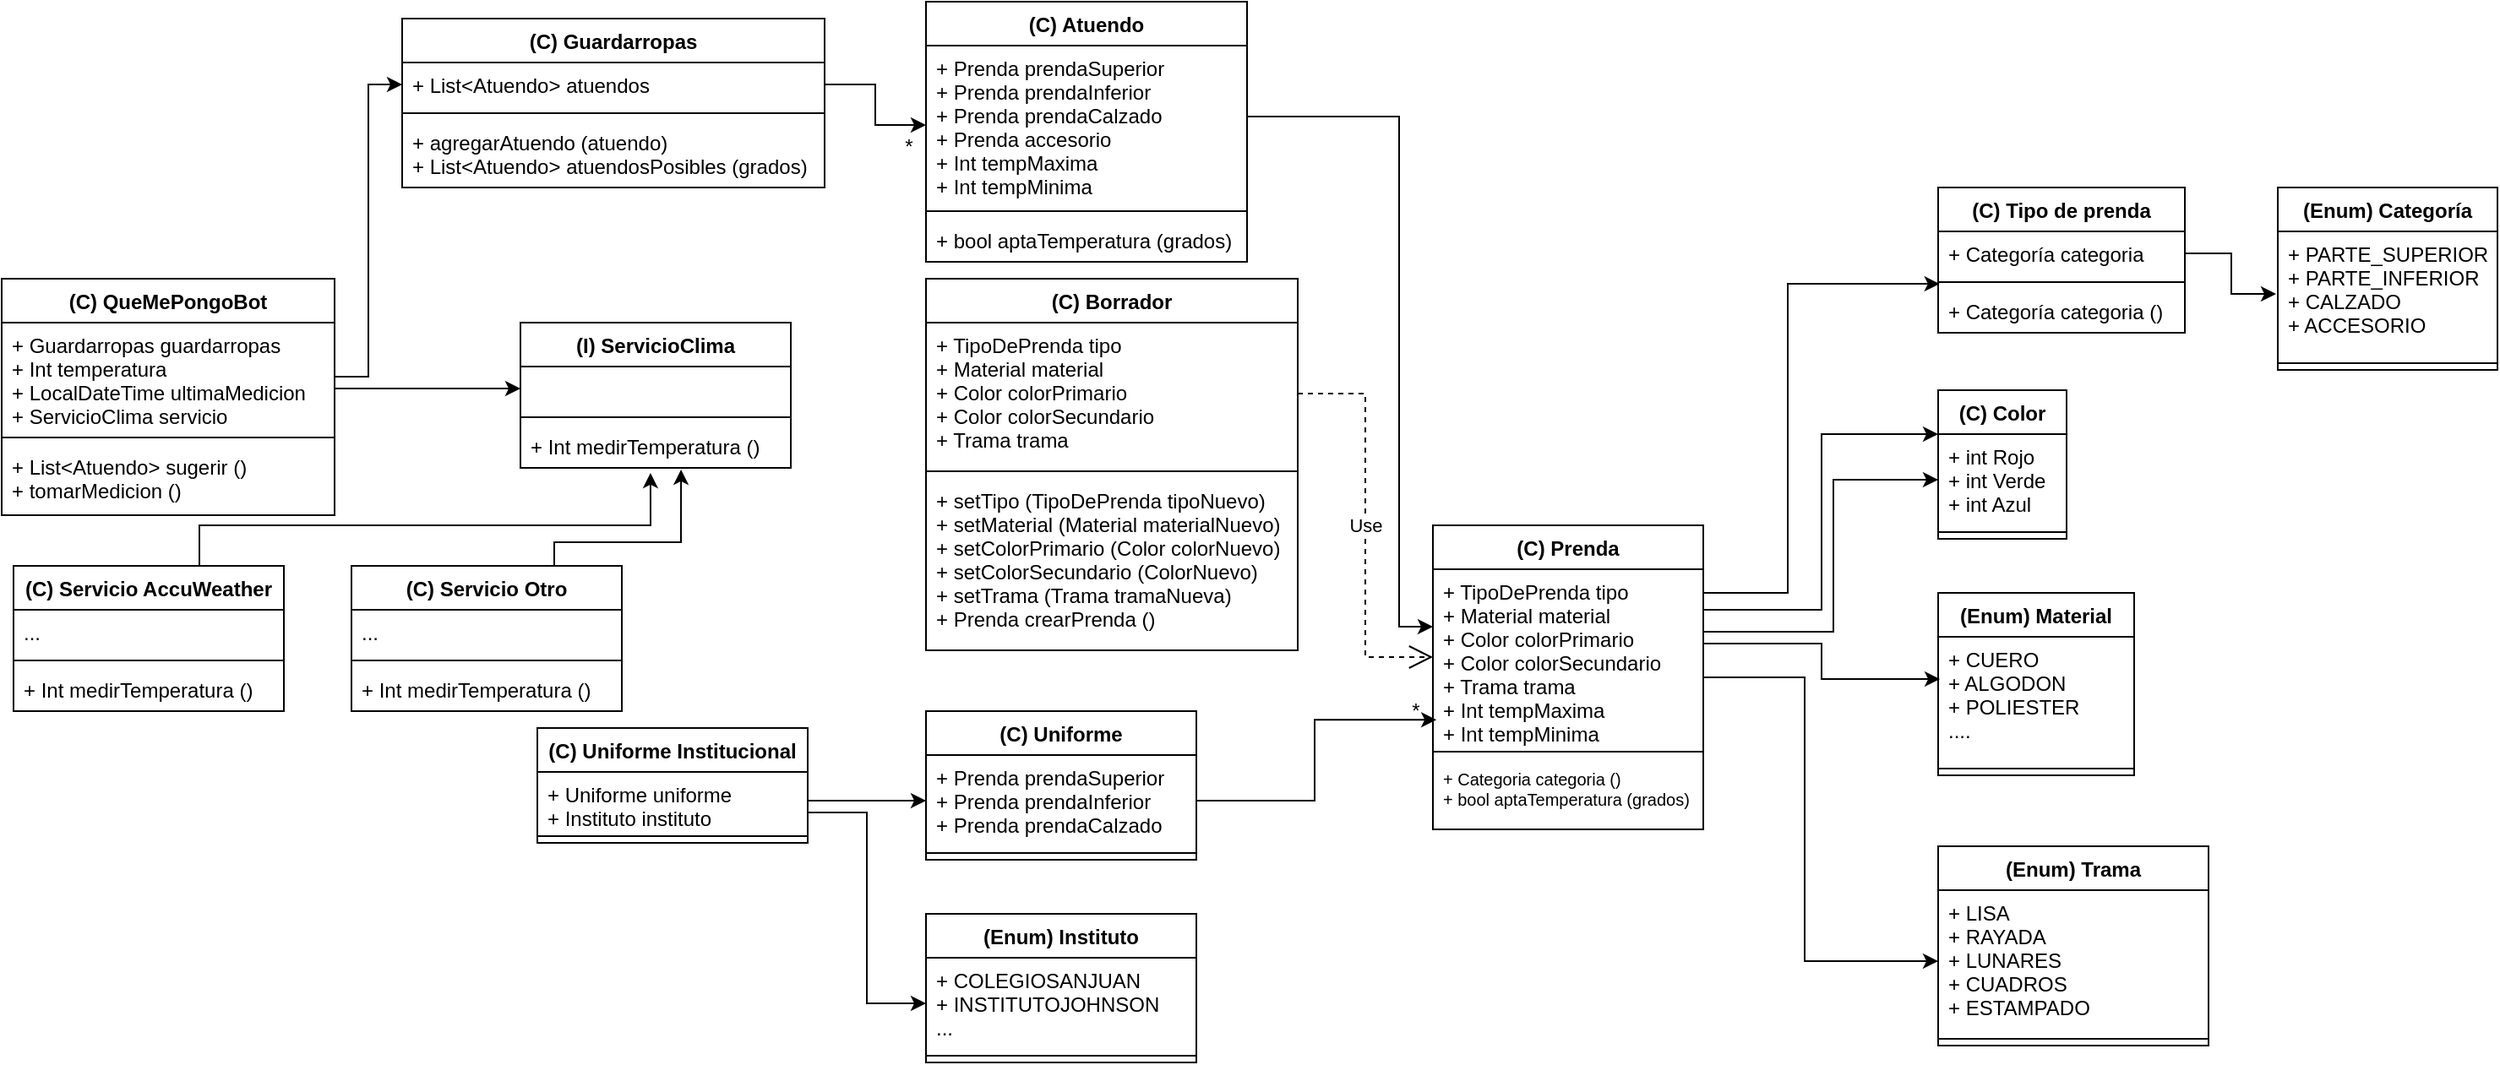 <mxfile version="18.0.8" type="device"><diagram id="q_-exgFyjpPn_oDOAUYH" name="Page-1"><mxGraphModel dx="1695" dy="1651" grid="1" gridSize="10" guides="1" tooltips="1" connect="1" arrows="1" fold="1" page="1" pageScale="1" pageWidth="827" pageHeight="1169" math="0" shadow="0"><root><mxCell id="0"/><mxCell id="1" parent="0"/><mxCell id="8c5IlFbzKEIKM7uxTgRf-1" value="(Enum) Categoría" style="swimlane;fontStyle=1;align=center;verticalAlign=top;childLayout=stackLayout;horizontal=1;startSize=26;horizontalStack=0;resizeParent=1;resizeParentMax=0;resizeLast=0;collapsible=1;marginBottom=0;" parent="1" vertex="1"><mxGeometry x="520" y="40" width="130" height="108" as="geometry"/></mxCell><mxCell id="8c5IlFbzKEIKM7uxTgRf-2" value="+ PARTE_SUPERIOR&#10;+ PARTE_INFERIOR&#10;+ CALZADO&#10;+ ACCESORIO" style="text;strokeColor=none;fillColor=none;align=left;verticalAlign=top;spacingLeft=4;spacingRight=4;overflow=hidden;rotatable=0;points=[[0,0.5],[1,0.5]];portConstraint=eastwest;perimeterSpacing=1;imageHeight=24;autosize=0;" parent="8c5IlFbzKEIKM7uxTgRf-1" vertex="1"><mxGeometry y="26" width="130" height="74" as="geometry"/></mxCell><mxCell id="8c5IlFbzKEIKM7uxTgRf-3" value="" style="line;strokeWidth=1;fillColor=none;align=left;verticalAlign=middle;spacingTop=-1;spacingLeft=3;spacingRight=3;rotatable=0;labelPosition=right;points=[];portConstraint=eastwest;" parent="8c5IlFbzKEIKM7uxTgRf-1" vertex="1"><mxGeometry y="100" width="130" height="8" as="geometry"/></mxCell><mxCell id="8c5IlFbzKEIKM7uxTgRf-5" value="(C) Tipo de prenda" style="swimlane;fontStyle=1;align=center;verticalAlign=top;childLayout=stackLayout;horizontal=1;startSize=26;horizontalStack=0;resizeParent=1;resizeParentMax=0;resizeLast=0;collapsible=1;marginBottom=0;" parent="1" vertex="1"><mxGeometry x="319" y="40" width="146" height="86" as="geometry"/></mxCell><mxCell id="8c5IlFbzKEIKM7uxTgRf-6" value="+ Categoría categoria" style="text;strokeColor=none;fillColor=none;align=left;verticalAlign=top;spacingLeft=4;spacingRight=4;overflow=hidden;rotatable=0;points=[[0,0.5],[1,0.5]];portConstraint=eastwest;" parent="8c5IlFbzKEIKM7uxTgRf-5" vertex="1"><mxGeometry y="26" width="146" height="26" as="geometry"/></mxCell><mxCell id="8c5IlFbzKEIKM7uxTgRf-7" value="" style="line;strokeWidth=1;fillColor=none;align=left;verticalAlign=middle;spacingTop=-1;spacingLeft=3;spacingRight=3;rotatable=0;labelPosition=right;points=[];portConstraint=eastwest;" parent="8c5IlFbzKEIKM7uxTgRf-5" vertex="1"><mxGeometry y="52" width="146" height="8" as="geometry"/></mxCell><mxCell id="8c5IlFbzKEIKM7uxTgRf-8" value="+ Categoría categoria ()" style="text;strokeColor=none;fillColor=none;align=left;verticalAlign=top;spacingLeft=4;spacingRight=4;overflow=hidden;rotatable=0;points=[[0,0.5],[1,0.5]];portConstraint=eastwest;" parent="8c5IlFbzKEIKM7uxTgRf-5" vertex="1"><mxGeometry y="60" width="146" height="26" as="geometry"/></mxCell><mxCell id="8c5IlFbzKEIKM7uxTgRf-9" value="(C) Color" style="swimlane;fontStyle=1;align=center;verticalAlign=top;childLayout=stackLayout;horizontal=1;startSize=26;horizontalStack=0;resizeParent=1;resizeParentMax=0;resizeLast=0;collapsible=1;marginBottom=0;" parent="1" vertex="1"><mxGeometry x="319" y="160" width="76" height="88" as="geometry"/></mxCell><mxCell id="8c5IlFbzKEIKM7uxTgRf-10" value="+ int Rojo&#10;+ int Verde&#10;+ int Azul" style="text;strokeColor=none;fillColor=none;align=left;verticalAlign=top;spacingLeft=4;spacingRight=4;overflow=hidden;rotatable=0;points=[[0,0.5],[1,0.5]];portConstraint=eastwest;" parent="8c5IlFbzKEIKM7uxTgRf-9" vertex="1"><mxGeometry y="26" width="76" height="54" as="geometry"/></mxCell><mxCell id="8c5IlFbzKEIKM7uxTgRf-11" value="" style="line;strokeWidth=1;fillColor=none;align=left;verticalAlign=middle;spacingTop=-1;spacingLeft=3;spacingRight=3;rotatable=0;labelPosition=right;points=[];portConstraint=eastwest;" parent="8c5IlFbzKEIKM7uxTgRf-9" vertex="1"><mxGeometry y="80" width="76" height="8" as="geometry"/></mxCell><mxCell id="8c5IlFbzKEIKM7uxTgRf-13" value="(Enum) Material" style="swimlane;fontStyle=1;align=center;verticalAlign=top;childLayout=stackLayout;horizontal=1;startSize=26;horizontalStack=0;resizeParent=1;resizeParentMax=0;resizeLast=0;collapsible=1;marginBottom=0;" parent="1" vertex="1"><mxGeometry x="319" y="280" width="116" height="108" as="geometry"/></mxCell><mxCell id="8c5IlFbzKEIKM7uxTgRf-14" value="+ CUERO&#10;+ ALGODON&#10;+ POLIESTER&#10;...." style="text;strokeColor=none;fillColor=none;align=left;verticalAlign=top;spacingLeft=4;spacingRight=4;overflow=hidden;rotatable=0;points=[[0,0.5],[1,0.5]];portConstraint=eastwest;" parent="8c5IlFbzKEIKM7uxTgRf-13" vertex="1"><mxGeometry y="26" width="116" height="74" as="geometry"/></mxCell><mxCell id="8c5IlFbzKEIKM7uxTgRf-15" value="" style="line;strokeWidth=1;fillColor=none;align=left;verticalAlign=middle;spacingTop=-1;spacingLeft=3;spacingRight=3;rotatable=0;labelPosition=right;points=[];portConstraint=eastwest;" parent="8c5IlFbzKEIKM7uxTgRf-13" vertex="1"><mxGeometry y="100" width="116" height="8" as="geometry"/></mxCell><mxCell id="8c5IlFbzKEIKM7uxTgRf-17" value="(C) Prenda" style="swimlane;fontStyle=1;align=center;verticalAlign=top;childLayout=stackLayout;horizontal=1;startSize=26;horizontalStack=0;resizeParent=1;resizeParentMax=0;resizeLast=0;collapsible=1;marginBottom=0;" parent="1" vertex="1"><mxGeometry x="20" y="240" width="160" height="180" as="geometry"/></mxCell><mxCell id="8c5IlFbzKEIKM7uxTgRf-18" value="+ TipoDePrenda tipo&#10;+ Material material&#10;+ Color colorPrimario&#10;+ Color colorSecundario&#10;+ Trama trama&#10;+ Int tempMaxima&#10;+ Int tempMinima" style="text;strokeColor=none;fillColor=none;align=left;verticalAlign=top;spacingLeft=4;spacingRight=4;overflow=hidden;rotatable=0;points=[[0,0.5],[1,0.5]];portConstraint=eastwest;" parent="8c5IlFbzKEIKM7uxTgRf-17" vertex="1"><mxGeometry y="26" width="160" height="104" as="geometry"/></mxCell><mxCell id="8c5IlFbzKEIKM7uxTgRf-19" value="" style="line;strokeWidth=1;fillColor=none;align=left;verticalAlign=middle;spacingTop=-1;spacingLeft=3;spacingRight=3;rotatable=0;labelPosition=right;points=[];portConstraint=eastwest;" parent="8c5IlFbzKEIKM7uxTgRf-17" vertex="1"><mxGeometry y="130" width="160" height="8" as="geometry"/></mxCell><mxCell id="8c5IlFbzKEIKM7uxTgRf-20" value="+ Categoria categoria ()&#10;+ bool aptaTemperatura (grados)" style="text;strokeColor=none;fillColor=none;align=left;verticalAlign=top;spacingLeft=4;spacingRight=4;overflow=hidden;rotatable=0;points=[[0,0.5],[1,0.5]];portConstraint=eastwest;labelBorderColor=none;fontSize=10;" parent="8c5IlFbzKEIKM7uxTgRf-17" vertex="1"><mxGeometry y="138" width="160" height="42" as="geometry"/></mxCell><mxCell id="8c5IlFbzKEIKM7uxTgRf-22" style="edgeStyle=orthogonalEdgeStyle;rounded=0;orthogonalLoop=1;jettySize=auto;html=1;exitX=1;exitY=0.5;exitDx=0;exitDy=0;" parent="1" source="8c5IlFbzKEIKM7uxTgRf-6" target="8c5IlFbzKEIKM7uxTgRf-2" edge="1"><mxGeometry relative="1" as="geometry"/></mxCell><mxCell id="8c5IlFbzKEIKM7uxTgRf-24" style="edgeStyle=orthogonalEdgeStyle;rounded=0;orthogonalLoop=1;jettySize=auto;html=1;exitX=1;exitY=0.5;exitDx=0;exitDy=0;entryX=0.006;entryY=-0.115;entryDx=0;entryDy=0;entryPerimeter=0;" parent="1" source="8c5IlFbzKEIKM7uxTgRf-18" target="8c5IlFbzKEIKM7uxTgRf-8" edge="1"><mxGeometry relative="1" as="geometry"><Array as="points"><mxPoint x="180" y="280"/><mxPoint x="230" y="280"/><mxPoint x="230" y="97"/></Array></mxGeometry></mxCell><mxCell id="8c5IlFbzKEIKM7uxTgRf-26" style="edgeStyle=orthogonalEdgeStyle;rounded=0;orthogonalLoop=1;jettySize=auto;html=1;exitX=1;exitY=0.5;exitDx=0;exitDy=0;entryX=0;entryY=0;entryDx=0;entryDy=0;entryPerimeter=0;" parent="1" source="8c5IlFbzKEIKM7uxTgRf-18" target="8c5IlFbzKEIKM7uxTgRf-10" edge="1"><mxGeometry relative="1" as="geometry"><Array as="points"><mxPoint x="180" y="290"/><mxPoint x="250" y="290"/><mxPoint x="250" y="186"/></Array></mxGeometry></mxCell><mxCell id="8c5IlFbzKEIKM7uxTgRf-28" style="edgeStyle=orthogonalEdgeStyle;rounded=0;orthogonalLoop=1;jettySize=auto;html=1;exitX=1;exitY=0.5;exitDx=0;exitDy=0;entryX=0;entryY=0.5;entryDx=0;entryDy=0;" parent="1" source="8c5IlFbzKEIKM7uxTgRf-18" target="8c5IlFbzKEIKM7uxTgRf-10" edge="1"><mxGeometry relative="1" as="geometry"><Array as="points"><mxPoint x="257" y="303"/><mxPoint x="257" y="213"/></Array></mxGeometry></mxCell><mxCell id="8c5IlFbzKEIKM7uxTgRf-31" value="" style="endArrow=classic;html=1;rounded=0;exitX=1;exitY=0.5;exitDx=0;exitDy=0;edgeStyle=orthogonalEdgeStyle;entryX=0.009;entryY=0.338;entryDx=0;entryDy=0;entryPerimeter=0;" parent="1" source="8c5IlFbzKEIKM7uxTgRf-18" target="8c5IlFbzKEIKM7uxTgRf-14" edge="1"><mxGeometry width="50" height="50" relative="1" as="geometry"><mxPoint x="390" y="280" as="sourcePoint"/><mxPoint x="280" y="331" as="targetPoint"/><Array as="points"><mxPoint x="180" y="310"/><mxPoint x="250" y="310"/><mxPoint x="250" y="331"/></Array></mxGeometry></mxCell><mxCell id="8c5IlFbzKEIKM7uxTgRf-32" value="(Enum) Trama" style="swimlane;fontStyle=1;align=center;verticalAlign=top;childLayout=stackLayout;horizontal=1;startSize=26;horizontalStack=0;resizeParent=1;resizeParentMax=0;resizeLast=0;collapsible=1;marginBottom=0;" parent="1" vertex="1"><mxGeometry x="319" y="430" width="160" height="118" as="geometry"/></mxCell><mxCell id="8c5IlFbzKEIKM7uxTgRf-33" value="+ LISA&#10;+ RAYADA&#10;+ LUNARES&#10;+ CUADROS&#10;+ ESTAMPADO" style="text;strokeColor=none;fillColor=none;align=left;verticalAlign=top;spacingLeft=4;spacingRight=4;overflow=hidden;rotatable=0;points=[[0,0.5],[1,0.5]];portConstraint=eastwest;" parent="8c5IlFbzKEIKM7uxTgRf-32" vertex="1"><mxGeometry y="26" width="160" height="84" as="geometry"/></mxCell><mxCell id="8c5IlFbzKEIKM7uxTgRf-34" value="" style="line;strokeWidth=1;fillColor=none;align=left;verticalAlign=middle;spacingTop=-1;spacingLeft=3;spacingRight=3;rotatable=0;labelPosition=right;points=[];portConstraint=eastwest;" parent="8c5IlFbzKEIKM7uxTgRf-32" vertex="1"><mxGeometry y="110" width="160" height="8" as="geometry"/></mxCell><mxCell id="8c5IlFbzKEIKM7uxTgRf-36" value="" style="endArrow=classic;html=1;rounded=0;entryX=0;entryY=0.5;entryDx=0;entryDy=0;edgeStyle=orthogonalEdgeStyle;exitX=1;exitY=0.5;exitDx=0;exitDy=0;" parent="1" source="8c5IlFbzKEIKM7uxTgRf-18" target="8c5IlFbzKEIKM7uxTgRf-33" edge="1"><mxGeometry width="50" height="50" relative="1" as="geometry"><mxPoint x="200" y="339" as="sourcePoint"/><mxPoint x="440" y="330" as="targetPoint"/><Array as="points"><mxPoint x="180" y="330"/><mxPoint x="240" y="330"/><mxPoint x="240" y="498"/></Array></mxGeometry></mxCell><mxCell id="8c5IlFbzKEIKM7uxTgRf-37" value="(C) Borrador" style="swimlane;fontStyle=1;align=center;verticalAlign=top;childLayout=stackLayout;horizontal=1;startSize=26;horizontalStack=0;resizeParent=1;resizeParentMax=0;resizeLast=0;collapsible=1;marginBottom=0;" parent="1" vertex="1"><mxGeometry x="-280" y="94" width="220" height="220" as="geometry"/></mxCell><mxCell id="8c5IlFbzKEIKM7uxTgRf-38" value="+ TipoDePrenda tipo&#10;+ Material material&#10;+ Color colorPrimario&#10;+ Color colorSecundario&#10;+ Trama trama" style="text;strokeColor=none;fillColor=none;align=left;verticalAlign=top;spacingLeft=4;spacingRight=4;overflow=hidden;rotatable=0;points=[[0,0.5],[1,0.5]];portConstraint=eastwest;" parent="8c5IlFbzKEIKM7uxTgRf-37" vertex="1"><mxGeometry y="26" width="220" height="84" as="geometry"/></mxCell><mxCell id="8c5IlFbzKEIKM7uxTgRf-39" value="" style="line;strokeWidth=1;fillColor=none;align=left;verticalAlign=middle;spacingTop=-1;spacingLeft=3;spacingRight=3;rotatable=0;labelPosition=right;points=[];portConstraint=eastwest;" parent="8c5IlFbzKEIKM7uxTgRf-37" vertex="1"><mxGeometry y="110" width="220" height="8" as="geometry"/></mxCell><mxCell id="8c5IlFbzKEIKM7uxTgRf-40" value="+ setTipo (TipoDePrenda tipoNuevo)&#10;+ setMaterial (Material materialNuevo)&#10;+ setColorPrimario (Color colorNuevo)&#10;+ setColorSecundario (ColorNuevo)&#10;+ setTrama (Trama tramaNueva)&#10;+ Prenda crearPrenda ()" style="text;strokeColor=none;fillColor=none;align=left;verticalAlign=top;spacingLeft=4;spacingRight=4;overflow=hidden;rotatable=0;points=[[0,0.5],[1,0.5]];portConstraint=eastwest;" parent="8c5IlFbzKEIKM7uxTgRf-37" vertex="1"><mxGeometry y="118" width="220" height="102" as="geometry"/></mxCell><mxCell id="8c5IlFbzKEIKM7uxTgRf-42" value="Use" style="endArrow=open;endSize=12;dashed=1;html=1;rounded=0;exitX=1;exitY=0.5;exitDx=0;exitDy=0;entryX=0;entryY=0.5;entryDx=0;entryDy=0;edgeStyle=orthogonalEdgeStyle;" parent="1" source="8c5IlFbzKEIKM7uxTgRf-38" target="8c5IlFbzKEIKM7uxTgRf-18" edge="1"><mxGeometry width="160" relative="1" as="geometry"><mxPoint x="160" y="350" as="sourcePoint"/><mxPoint x="320" y="350" as="targetPoint"/></mxGeometry></mxCell><mxCell id="8c5IlFbzKEIKM7uxTgRf-44" value="(C) Uniforme" style="swimlane;fontStyle=1;align=center;verticalAlign=top;childLayout=stackLayout;horizontal=1;startSize=26;horizontalStack=0;resizeParent=1;resizeParentMax=0;resizeLast=0;collapsible=1;marginBottom=0;" parent="1" vertex="1"><mxGeometry x="-280" y="350" width="160" height="88" as="geometry"/></mxCell><mxCell id="8c5IlFbzKEIKM7uxTgRf-45" value="+ Prenda prendaSuperior&#10;+ Prenda prendaInferior&#10;+ Prenda prendaCalzado" style="text;strokeColor=none;fillColor=none;align=left;verticalAlign=top;spacingLeft=4;spacingRight=4;overflow=hidden;rotatable=0;points=[[0,0.5],[1,0.5]];portConstraint=eastwest;" parent="8c5IlFbzKEIKM7uxTgRf-44" vertex="1"><mxGeometry y="26" width="160" height="54" as="geometry"/></mxCell><mxCell id="8c5IlFbzKEIKM7uxTgRf-46" value="" style="line;strokeWidth=1;fillColor=none;align=left;verticalAlign=middle;spacingTop=-1;spacingLeft=3;spacingRight=3;rotatable=0;labelPosition=right;points=[];portConstraint=eastwest;" parent="8c5IlFbzKEIKM7uxTgRf-44" vertex="1"><mxGeometry y="80" width="160" height="8" as="geometry"/></mxCell><mxCell id="8c5IlFbzKEIKM7uxTgRf-48" value="" style="endArrow=classic;html=1;rounded=0;edgeStyle=orthogonalEdgeStyle;entryX=0.013;entryY=0.857;entryDx=0;entryDy=0;entryPerimeter=0;exitX=1;exitY=0.5;exitDx=0;exitDy=0;" parent="1" source="8c5IlFbzKEIKM7uxTgRf-45" target="8c5IlFbzKEIKM7uxTgRf-18" edge="1"><mxGeometry width="50" height="50" relative="1" as="geometry"><mxPoint x="-100" y="403" as="sourcePoint"/><mxPoint y="340" as="targetPoint"/></mxGeometry></mxCell><mxCell id="8c5IlFbzKEIKM7uxTgRf-49" value="*" style="text;html=1;strokeColor=none;fillColor=none;align=center;verticalAlign=middle;whiteSpace=wrap;rounded=0;" parent="1" vertex="1"><mxGeometry y="340" width="20" height="20" as="geometry"/></mxCell><mxCell id="8c5IlFbzKEIKM7uxTgRf-51" value="(C) Uniforme Institucional" style="swimlane;fontStyle=1;align=center;verticalAlign=top;childLayout=stackLayout;horizontal=1;startSize=26;horizontalStack=0;resizeParent=1;resizeParentMax=0;resizeLast=0;collapsible=1;marginBottom=0;" parent="1" vertex="1"><mxGeometry x="-510" y="360" width="160" height="68" as="geometry"/></mxCell><mxCell id="8c5IlFbzKEIKM7uxTgRf-52" value="+ Uniforme uniforme&#10;+ Instituto instituto" style="text;strokeColor=none;fillColor=none;align=left;verticalAlign=top;spacingLeft=4;spacingRight=4;overflow=hidden;rotatable=0;points=[[0,0.5],[1,0.5]];portConstraint=eastwest;" parent="8c5IlFbzKEIKM7uxTgRf-51" vertex="1"><mxGeometry y="26" width="160" height="34" as="geometry"/></mxCell><mxCell id="8c5IlFbzKEIKM7uxTgRf-53" value="" style="line;strokeWidth=1;fillColor=none;align=left;verticalAlign=middle;spacingTop=-1;spacingLeft=3;spacingRight=3;rotatable=0;labelPosition=right;points=[];portConstraint=eastwest;" parent="8c5IlFbzKEIKM7uxTgRf-51" vertex="1"><mxGeometry y="60" width="160" height="8" as="geometry"/></mxCell><mxCell id="8c5IlFbzKEIKM7uxTgRf-55" value="(Enum) Instituto" style="swimlane;fontStyle=1;align=center;verticalAlign=top;childLayout=stackLayout;horizontal=1;startSize=26;horizontalStack=0;resizeParent=1;resizeParentMax=0;resizeLast=0;collapsible=1;marginBottom=0;" parent="1" vertex="1"><mxGeometry x="-280" y="470" width="160" height="88" as="geometry"/></mxCell><mxCell id="8c5IlFbzKEIKM7uxTgRf-56" value="+ COLEGIOSANJUAN&#10;+ INSTITUTOJOHNSON&#10;..." style="text;strokeColor=none;fillColor=none;align=left;verticalAlign=top;spacingLeft=4;spacingRight=4;overflow=hidden;rotatable=0;points=[[0,0.5],[1,0.5]];portConstraint=eastwest;" parent="8c5IlFbzKEIKM7uxTgRf-55" vertex="1"><mxGeometry y="26" width="160" height="54" as="geometry"/></mxCell><mxCell id="8c5IlFbzKEIKM7uxTgRf-57" value="" style="line;strokeWidth=1;fillColor=none;align=left;verticalAlign=middle;spacingTop=-1;spacingLeft=3;spacingRight=3;rotatable=0;labelPosition=right;points=[];portConstraint=eastwest;" parent="8c5IlFbzKEIKM7uxTgRf-55" vertex="1"><mxGeometry y="80" width="160" height="8" as="geometry"/></mxCell><mxCell id="8c5IlFbzKEIKM7uxTgRf-59" value="" style="endArrow=classic;html=1;rounded=0;exitX=1;exitY=0.5;exitDx=0;exitDy=0;entryX=0;entryY=0.5;entryDx=0;entryDy=0;edgeStyle=orthogonalEdgeStyle;" parent="1" source="8c5IlFbzKEIKM7uxTgRf-52" target="8c5IlFbzKEIKM7uxTgRf-45" edge="1"><mxGeometry width="50" height="50" relative="1" as="geometry"><mxPoint x="-130" y="480" as="sourcePoint"/><mxPoint x="-80" y="430" as="targetPoint"/></mxGeometry></mxCell><mxCell id="8c5IlFbzKEIKM7uxTgRf-60" value="" style="endArrow=classic;html=1;rounded=0;exitX=1;exitY=0.5;exitDx=0;exitDy=0;entryX=0;entryY=0.5;entryDx=0;entryDy=0;edgeStyle=orthogonalEdgeStyle;" parent="1" source="8c5IlFbzKEIKM7uxTgRf-52" target="8c5IlFbzKEIKM7uxTgRf-56" edge="1"><mxGeometry width="50" height="50" relative="1" as="geometry"><mxPoint x="-130" y="480" as="sourcePoint"/><mxPoint x="-80" y="430" as="targetPoint"/><Array as="points"><mxPoint x="-350" y="410"/><mxPoint x="-315" y="410"/><mxPoint x="-315" y="523"/></Array></mxGeometry></mxCell><mxCell id="H14hIAVq403080f5k6rT-1" value="(C) Atuendo" style="swimlane;fontStyle=1;align=center;verticalAlign=top;childLayout=stackLayout;horizontal=1;startSize=26;horizontalStack=0;resizeParent=1;resizeParentMax=0;resizeLast=0;collapsible=1;marginBottom=0;labelBorderColor=none;fontSize=12;" vertex="1" parent="1"><mxGeometry x="-280" y="-70" width="190" height="154" as="geometry"/></mxCell><mxCell id="H14hIAVq403080f5k6rT-2" value="+ Prenda prendaSuperior&#10;+ Prenda prendaInferior&#10;+ Prenda prendaCalzado&#10;+ Prenda accesorio&#10;+ Int tempMaxima&#10;+ Int tempMinima" style="text;strokeColor=none;fillColor=none;align=left;verticalAlign=top;spacingLeft=4;spacingRight=4;overflow=hidden;rotatable=0;points=[[0,0.5],[1,0.5]];portConstraint=eastwest;labelBorderColor=none;fontSize=12;" vertex="1" parent="H14hIAVq403080f5k6rT-1"><mxGeometry y="26" width="190" height="94" as="geometry"/></mxCell><mxCell id="H14hIAVq403080f5k6rT-3" value="" style="line;strokeWidth=1;fillColor=none;align=left;verticalAlign=middle;spacingTop=-1;spacingLeft=3;spacingRight=3;rotatable=0;labelPosition=right;points=[];portConstraint=eastwest;labelBorderColor=none;fontSize=10;" vertex="1" parent="H14hIAVq403080f5k6rT-1"><mxGeometry y="120" width="190" height="8" as="geometry"/></mxCell><mxCell id="H14hIAVq403080f5k6rT-4" value="+ bool aptaTemperatura (grados)" style="text;strokeColor=none;fillColor=none;align=left;verticalAlign=top;spacingLeft=4;spacingRight=4;overflow=hidden;rotatable=0;points=[[0,0.5],[1,0.5]];portConstraint=eastwest;labelBorderColor=none;fontSize=12;" vertex="1" parent="H14hIAVq403080f5k6rT-1"><mxGeometry y="128" width="190" height="26" as="geometry"/></mxCell><mxCell id="H14hIAVq403080f5k6rT-5" value="" style="endArrow=classic;html=1;rounded=0;fontSize=12;exitX=1;exitY=0.5;exitDx=0;exitDy=0;entryX=0;entryY=0.327;entryDx=0;entryDy=0;entryPerimeter=0;edgeStyle=orthogonalEdgeStyle;" edge="1" parent="1" source="H14hIAVq403080f5k6rT-2" target="8c5IlFbzKEIKM7uxTgRf-18"><mxGeometry width="50" height="50" relative="1" as="geometry"><mxPoint x="-190" y="180" as="sourcePoint"/><mxPoint x="-140" y="130" as="targetPoint"/><Array as="points"><mxPoint y="-2"/><mxPoint y="300"/></Array></mxGeometry></mxCell><mxCell id="H14hIAVq403080f5k6rT-6" value="(C) Guardarropas" style="swimlane;fontStyle=1;align=center;verticalAlign=top;childLayout=stackLayout;horizontal=1;startSize=26;horizontalStack=0;resizeParent=1;resizeParentMax=0;resizeLast=0;collapsible=1;marginBottom=0;labelBorderColor=none;fontSize=12;" vertex="1" parent="1"><mxGeometry x="-590" y="-60" width="250" height="100" as="geometry"/></mxCell><mxCell id="H14hIAVq403080f5k6rT-7" value="+ List&lt;Atuendo&gt; atuendos" style="text;strokeColor=none;fillColor=none;align=left;verticalAlign=top;spacingLeft=4;spacingRight=4;overflow=hidden;rotatable=0;points=[[0,0.5],[1,0.5]];portConstraint=eastwest;labelBorderColor=none;fontSize=12;" vertex="1" parent="H14hIAVq403080f5k6rT-6"><mxGeometry y="26" width="250" height="26" as="geometry"/></mxCell><mxCell id="H14hIAVq403080f5k6rT-8" value="" style="line;strokeWidth=1;fillColor=none;align=left;verticalAlign=middle;spacingTop=-1;spacingLeft=3;spacingRight=3;rotatable=0;labelPosition=right;points=[];portConstraint=eastwest;labelBorderColor=none;fontSize=12;" vertex="1" parent="H14hIAVq403080f5k6rT-6"><mxGeometry y="52" width="250" height="8" as="geometry"/></mxCell><mxCell id="H14hIAVq403080f5k6rT-9" value="+ agregarAtuendo (atuendo)&#10;+ List&lt;Atuendo&gt; atuendosPosibles (grados)" style="text;strokeColor=none;fillColor=none;align=left;verticalAlign=top;spacingLeft=4;spacingRight=4;overflow=hidden;rotatable=0;points=[[0,0.5],[1,0.5]];portConstraint=eastwest;labelBorderColor=none;fontSize=12;" vertex="1" parent="H14hIAVq403080f5k6rT-6"><mxGeometry y="60" width="250" height="40" as="geometry"/></mxCell><mxCell id="H14hIAVq403080f5k6rT-10" value="" style="endArrow=classic;html=1;rounded=0;fontSize=12;exitX=1;exitY=0.5;exitDx=0;exitDy=0;entryX=0;entryY=0.5;entryDx=0;entryDy=0;edgeStyle=orthogonalEdgeStyle;" edge="1" parent="1" source="H14hIAVq403080f5k6rT-7" target="H14hIAVq403080f5k6rT-2"><mxGeometry width="50" height="50" relative="1" as="geometry"><mxPoint x="-260" y="80" as="sourcePoint"/><mxPoint x="-210" y="30" as="targetPoint"/></mxGeometry></mxCell><mxCell id="H14hIAVq403080f5k6rT-11" value="*" style="text;html=1;strokeColor=none;fillColor=none;align=center;verticalAlign=middle;whiteSpace=wrap;rounded=0;" vertex="1" parent="1"><mxGeometry x="-300" y="6" width="20" height="20" as="geometry"/></mxCell><mxCell id="H14hIAVq403080f5k6rT-12" value="(C) QueMePongoBot" style="swimlane;fontStyle=1;align=center;verticalAlign=top;childLayout=stackLayout;horizontal=1;startSize=26;horizontalStack=0;resizeParent=1;resizeParentMax=0;resizeLast=0;collapsible=1;marginBottom=0;labelBorderColor=none;fontSize=12;" vertex="1" parent="1"><mxGeometry x="-827" y="94" width="197" height="140" as="geometry"/></mxCell><mxCell id="H14hIAVq403080f5k6rT-13" value="+ Guardarropas guardarropas&#10;+ Int temperatura&#10;+ LocalDateTime ultimaMedicion&#10;+ ServicioClima servicio" style="text;strokeColor=none;fillColor=none;align=left;verticalAlign=top;spacingLeft=4;spacingRight=4;overflow=hidden;rotatable=0;points=[[0,0.5],[1,0.5]];portConstraint=eastwest;labelBorderColor=none;fontSize=12;" vertex="1" parent="H14hIAVq403080f5k6rT-12"><mxGeometry y="26" width="197" height="64" as="geometry"/></mxCell><mxCell id="H14hIAVq403080f5k6rT-14" value="" style="line;strokeWidth=1;fillColor=none;align=left;verticalAlign=middle;spacingTop=-1;spacingLeft=3;spacingRight=3;rotatable=0;labelPosition=right;points=[];portConstraint=eastwest;labelBorderColor=none;fontSize=12;" vertex="1" parent="H14hIAVq403080f5k6rT-12"><mxGeometry y="90" width="197" height="8" as="geometry"/></mxCell><mxCell id="H14hIAVq403080f5k6rT-15" value="+ List&lt;Atuendo&gt; sugerir ()&#10;+ tomarMedicion ()" style="text;strokeColor=none;fillColor=none;align=left;verticalAlign=top;spacingLeft=4;spacingRight=4;overflow=hidden;rotatable=0;points=[[0,0.5],[1,0.5]];portConstraint=eastwest;labelBorderColor=none;fontSize=12;" vertex="1" parent="H14hIAVq403080f5k6rT-12"><mxGeometry y="98" width="197" height="42" as="geometry"/></mxCell><mxCell id="H14hIAVq403080f5k6rT-16" value="(I) ServicioClima" style="swimlane;fontStyle=1;align=center;verticalAlign=top;childLayout=stackLayout;horizontal=1;startSize=26;horizontalStack=0;resizeParent=1;resizeParentMax=0;resizeLast=0;collapsible=1;marginBottom=0;labelBorderColor=none;fontSize=12;" vertex="1" parent="1"><mxGeometry x="-520" y="120" width="160" height="86" as="geometry"/></mxCell><mxCell id="H14hIAVq403080f5k6rT-17" value=" " style="text;strokeColor=none;fillColor=none;align=left;verticalAlign=top;spacingLeft=4;spacingRight=4;overflow=hidden;rotatable=0;points=[[0,0.5],[1,0.5]];portConstraint=eastwest;labelBorderColor=none;fontSize=12;" vertex="1" parent="H14hIAVq403080f5k6rT-16"><mxGeometry y="26" width="160" height="26" as="geometry"/></mxCell><mxCell id="H14hIAVq403080f5k6rT-18" value="" style="line;strokeWidth=1;fillColor=none;align=left;verticalAlign=middle;spacingTop=-1;spacingLeft=3;spacingRight=3;rotatable=0;labelPosition=right;points=[];portConstraint=eastwest;labelBorderColor=none;fontSize=12;" vertex="1" parent="H14hIAVq403080f5k6rT-16"><mxGeometry y="52" width="160" height="8" as="geometry"/></mxCell><mxCell id="H14hIAVq403080f5k6rT-19" value="+ Int medirTemperatura ()" style="text;strokeColor=none;fillColor=none;align=left;verticalAlign=top;spacingLeft=4;spacingRight=4;overflow=hidden;rotatable=0;points=[[0,0.5],[1,0.5]];portConstraint=eastwest;labelBorderColor=none;fontSize=12;" vertex="1" parent="H14hIAVq403080f5k6rT-16"><mxGeometry y="60" width="160" height="26" as="geometry"/></mxCell><mxCell id="H14hIAVq403080f5k6rT-20" value="" style="endArrow=classic;html=1;rounded=0;fontSize=12;exitX=1;exitY=0.5;exitDx=0;exitDy=0;entryX=0;entryY=0.5;entryDx=0;entryDy=0;edgeStyle=orthogonalEdgeStyle;" edge="1" parent="1" source="H14hIAVq403080f5k6rT-13" target="H14hIAVq403080f5k6rT-7"><mxGeometry width="50" height="50" relative="1" as="geometry"><mxPoint x="-470" y="200" as="sourcePoint"/><mxPoint x="-420" y="150" as="targetPoint"/></mxGeometry></mxCell><mxCell id="H14hIAVq403080f5k6rT-21" value="" style="endArrow=classic;html=1;rounded=0;fontSize=12;entryX=0;entryY=0.5;entryDx=0;entryDy=0;edgeStyle=orthogonalEdgeStyle;" edge="1" parent="1" source="H14hIAVq403080f5k6rT-13" target="H14hIAVq403080f5k6rT-17"><mxGeometry width="50" height="50" relative="1" as="geometry"><mxPoint x="-470" y="200" as="sourcePoint"/><mxPoint x="-420" y="150" as="targetPoint"/><Array as="points"><mxPoint x="-600" y="159"/><mxPoint x="-600" y="159"/></Array></mxGeometry></mxCell><mxCell id="H14hIAVq403080f5k6rT-22" value="(C) Servicio AccuWeather" style="swimlane;fontStyle=1;align=center;verticalAlign=top;childLayout=stackLayout;horizontal=1;startSize=26;horizontalStack=0;resizeParent=1;resizeParentMax=0;resizeLast=0;collapsible=1;marginBottom=0;labelBorderColor=none;fontSize=12;" vertex="1" parent="1"><mxGeometry x="-820" y="264" width="160" height="86" as="geometry"/></mxCell><mxCell id="H14hIAVq403080f5k6rT-23" value="..." style="text;strokeColor=none;fillColor=none;align=left;verticalAlign=top;spacingLeft=4;spacingRight=4;overflow=hidden;rotatable=0;points=[[0,0.5],[1,0.5]];portConstraint=eastwest;labelBorderColor=none;fontSize=12;" vertex="1" parent="H14hIAVq403080f5k6rT-22"><mxGeometry y="26" width="160" height="26" as="geometry"/></mxCell><mxCell id="H14hIAVq403080f5k6rT-24" value="" style="line;strokeWidth=1;fillColor=none;align=left;verticalAlign=middle;spacingTop=-1;spacingLeft=3;spacingRight=3;rotatable=0;labelPosition=right;points=[];portConstraint=eastwest;labelBorderColor=none;fontSize=12;" vertex="1" parent="H14hIAVq403080f5k6rT-22"><mxGeometry y="52" width="160" height="8" as="geometry"/></mxCell><mxCell id="H14hIAVq403080f5k6rT-25" value="+ Int medirTemperatura ()" style="text;strokeColor=none;fillColor=none;align=left;verticalAlign=top;spacingLeft=4;spacingRight=4;overflow=hidden;rotatable=0;points=[[0,0.5],[1,0.5]];portConstraint=eastwest;labelBorderColor=none;fontSize=12;" vertex="1" parent="H14hIAVq403080f5k6rT-22"><mxGeometry y="60" width="160" height="26" as="geometry"/></mxCell><mxCell id="H14hIAVq403080f5k6rT-30" value="" style="endArrow=classic;html=1;rounded=0;fontSize=12;exitX=0.5;exitY=0;exitDx=0;exitDy=0;entryX=0.481;entryY=1.115;entryDx=0;entryDy=0;entryPerimeter=0;edgeStyle=orthogonalEdgeStyle;" edge="1" parent="1" source="H14hIAVq403080f5k6rT-22" target="H14hIAVq403080f5k6rT-19"><mxGeometry width="50" height="50" relative="1" as="geometry"><mxPoint x="-570" y="300" as="sourcePoint"/><mxPoint x="-520" y="250" as="targetPoint"/><Array as="points"><mxPoint x="-710" y="264"/><mxPoint x="-710" y="240"/><mxPoint x="-443" y="240"/></Array></mxGeometry></mxCell><mxCell id="H14hIAVq403080f5k6rT-31" value="(C) Servicio Otro" style="swimlane;fontStyle=1;align=center;verticalAlign=top;childLayout=stackLayout;horizontal=1;startSize=26;horizontalStack=0;resizeParent=1;resizeParentMax=0;resizeLast=0;collapsible=1;marginBottom=0;labelBorderColor=none;fontSize=12;" vertex="1" parent="1"><mxGeometry x="-620" y="264" width="160" height="86" as="geometry"/></mxCell><mxCell id="H14hIAVq403080f5k6rT-32" value="..." style="text;strokeColor=none;fillColor=none;align=left;verticalAlign=top;spacingLeft=4;spacingRight=4;overflow=hidden;rotatable=0;points=[[0,0.5],[1,0.5]];portConstraint=eastwest;labelBorderColor=none;fontSize=12;" vertex="1" parent="H14hIAVq403080f5k6rT-31"><mxGeometry y="26" width="160" height="26" as="geometry"/></mxCell><mxCell id="H14hIAVq403080f5k6rT-33" value="" style="line;strokeWidth=1;fillColor=none;align=left;verticalAlign=middle;spacingTop=-1;spacingLeft=3;spacingRight=3;rotatable=0;labelPosition=right;points=[];portConstraint=eastwest;labelBorderColor=none;fontSize=12;" vertex="1" parent="H14hIAVq403080f5k6rT-31"><mxGeometry y="52" width="160" height="8" as="geometry"/></mxCell><mxCell id="H14hIAVq403080f5k6rT-34" value="+ Int medirTemperatura ()" style="text;strokeColor=none;fillColor=none;align=left;verticalAlign=top;spacingLeft=4;spacingRight=4;overflow=hidden;rotatable=0;points=[[0,0.5],[1,0.5]];portConstraint=eastwest;labelBorderColor=none;fontSize=12;" vertex="1" parent="H14hIAVq403080f5k6rT-31"><mxGeometry y="60" width="160" height="26" as="geometry"/></mxCell><mxCell id="H14hIAVq403080f5k6rT-38" value="" style="endArrow=classic;html=1;rounded=0;fontSize=12;entryX=0.594;entryY=1.038;entryDx=0;entryDy=0;entryPerimeter=0;exitX=0.75;exitY=0;exitDx=0;exitDy=0;edgeStyle=orthogonalEdgeStyle;" edge="1" parent="1" source="H14hIAVq403080f5k6rT-31" target="H14hIAVq403080f5k6rT-19"><mxGeometry width="50" height="50" relative="1" as="geometry"><mxPoint x="-460" y="300" as="sourcePoint"/><mxPoint x="-410" y="250" as="targetPoint"/><Array as="points"><mxPoint x="-500" y="250"/><mxPoint x="-425" y="250"/></Array></mxGeometry></mxCell></root></mxGraphModel></diagram></mxfile>
